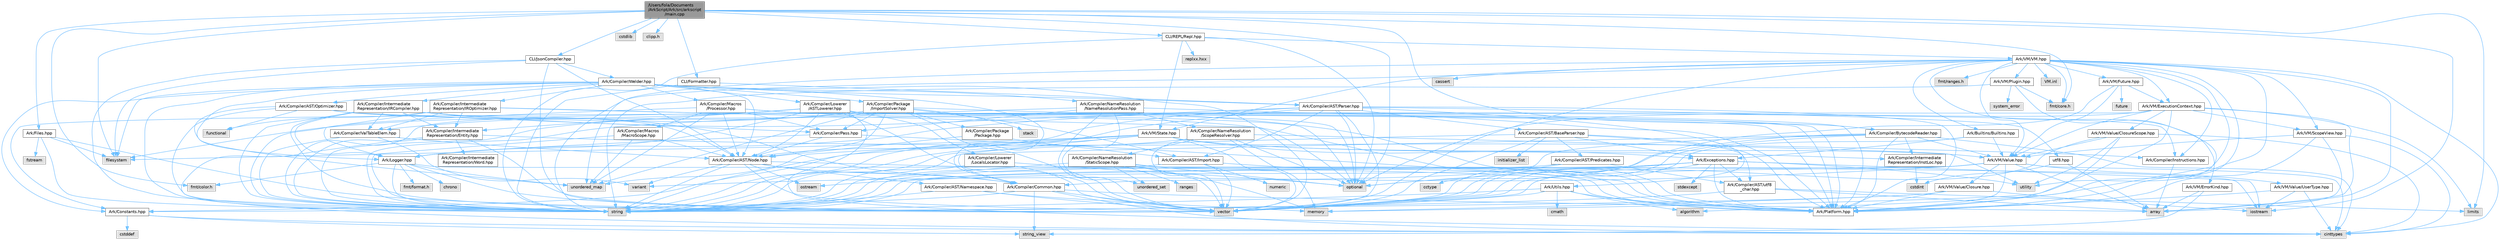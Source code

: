 digraph "/Users/fola/Documents/ArkScript/Ark/src/arkscript/main.cpp"
{
 // INTERACTIVE_SVG=YES
 // LATEX_PDF_SIZE
  bgcolor="transparent";
  edge [fontname=Helvetica,fontsize=10,labelfontname=Helvetica,labelfontsize=10];
  node [fontname=Helvetica,fontsize=10,shape=box,height=0.2,width=0.4];
  Node1 [id="Node000001",label="/Users/fola/Documents\l/ArkScript/Ark/src/arkscript\l/main.cpp",height=0.2,width=0.4,color="gray40", fillcolor="grey60", style="filled", fontcolor="black",tooltip=" "];
  Node1 -> Node2 [id="edge1_Node000001_Node000002",color="steelblue1",style="solid",tooltip=" "];
  Node2 [id="Node000002",label="iostream",height=0.2,width=0.4,color="grey60", fillcolor="#E0E0E0", style="filled",tooltip=" "];
  Node1 -> Node3 [id="edge2_Node000001_Node000003",color="steelblue1",style="solid",tooltip=" "];
  Node3 [id="Node000003",label="optional",height=0.2,width=0.4,color="grey60", fillcolor="#E0E0E0", style="filled",tooltip=" "];
  Node1 -> Node4 [id="edge3_Node000001_Node000004",color="steelblue1",style="solid",tooltip=" "];
  Node4 [id="Node000004",label="filesystem",height=0.2,width=0.4,color="grey60", fillcolor="#E0E0E0", style="filled",tooltip=" "];
  Node1 -> Node5 [id="edge4_Node000001_Node000005",color="steelblue1",style="solid",tooltip=" "];
  Node5 [id="Node000005",label="limits",height=0.2,width=0.4,color="grey60", fillcolor="#E0E0E0", style="filled",tooltip=" "];
  Node1 -> Node6 [id="edge5_Node000001_Node000006",color="steelblue1",style="solid",tooltip=" "];
  Node6 [id="Node000006",label="cstdlib",height=0.2,width=0.4,color="grey60", fillcolor="#E0E0E0", style="filled",tooltip=" "];
  Node1 -> Node7 [id="edge6_Node000001_Node000007",color="steelblue1",style="solid",tooltip=" "];
  Node7 [id="Node000007",label="clipp.h",height=0.2,width=0.4,color="grey60", fillcolor="#E0E0E0", style="filled",tooltip=" "];
  Node1 -> Node8 [id="edge7_Node000001_Node000008",color="steelblue1",style="solid",tooltip=" "];
  Node8 [id="Node000008",label="fmt/core.h",height=0.2,width=0.4,color="grey60", fillcolor="#E0E0E0", style="filled",tooltip=" "];
  Node1 -> Node9 [id="edge8_Node000001_Node000009",color="steelblue1",style="solid",tooltip=" "];
  Node9 [id="Node000009",label="fmt/color.h",height=0.2,width=0.4,color="grey60", fillcolor="#E0E0E0", style="filled",tooltip=" "];
  Node1 -> Node10 [id="edge9_Node000001_Node000010",color="steelblue1",style="solid",tooltip=" "];
  Node10 [id="Node000010",label="Ark/Files.hpp",height=0.2,width=0.4,color="grey40", fillcolor="white", style="filled",URL="$d4/dc0/Files_8hpp.html",tooltip="Lots of utilities about the filesystem."];
  Node10 -> Node11 [id="edge10_Node000010_Node000011",color="steelblue1",style="solid",tooltip=" "];
  Node11 [id="Node000011",label="string",height=0.2,width=0.4,color="grey60", fillcolor="#E0E0E0", style="filled",tooltip=" "];
  Node10 -> Node12 [id="edge11_Node000010_Node000012",color="steelblue1",style="solid",tooltip=" "];
  Node12 [id="Node000012",label="vector",height=0.2,width=0.4,color="grey60", fillcolor="#E0E0E0", style="filled",tooltip=" "];
  Node10 -> Node13 [id="edge12_Node000010_Node000013",color="steelblue1",style="solid",tooltip=" "];
  Node13 [id="Node000013",label="fstream",height=0.2,width=0.4,color="grey60", fillcolor="#E0E0E0", style="filled",tooltip=" "];
  Node10 -> Node4 [id="edge13_Node000010_Node000004",color="steelblue1",style="solid",tooltip=" "];
  Node1 -> Node14 [id="edge14_Node000001_Node000014",color="steelblue1",style="solid",tooltip=" "];
  Node14 [id="Node000014",label="Ark/Compiler/BytecodeReader.hpp",height=0.2,width=0.4,color="grey40", fillcolor="white", style="filled",URL="$d1/d84/BytecodeReader_8hpp.html",tooltip="A bytecode disassembler for ArkScript."];
  Node14 -> Node12 [id="edge15_Node000014_Node000012",color="steelblue1",style="solid",tooltip=" "];
  Node14 -> Node11 [id="edge16_Node000014_Node000011",color="steelblue1",style="solid",tooltip=" "];
  Node14 -> Node15 [id="edge17_Node000014_Node000015",color="steelblue1",style="solid",tooltip=" "];
  Node15 [id="Node000015",label="cinttypes",height=0.2,width=0.4,color="grey60", fillcolor="#E0E0E0", style="filled",tooltip=" "];
  Node14 -> Node3 [id="edge18_Node000014_Node000003",color="steelblue1",style="solid",tooltip=" "];
  Node14 -> Node16 [id="edge19_Node000014_Node000016",color="steelblue1",style="solid",tooltip=" "];
  Node16 [id="Node000016",label="Ark/Platform.hpp",height=0.2,width=0.4,color="grey40", fillcolor="white", style="filled",URL="$d5/d40/Platform_8hpp.html",tooltip="ArkScript configuration macros."];
  Node14 -> Node17 [id="edge20_Node000014_Node000017",color="steelblue1",style="solid",tooltip=" "];
  Node17 [id="Node000017",label="Ark/Compiler/Common.hpp",height=0.2,width=0.4,color="grey40", fillcolor="white", style="filled",URL="$d8/ddd/Common_8hpp.html",tooltip="Common code for the compiler."];
  Node17 -> Node18 [id="edge21_Node000017_Node000018",color="steelblue1",style="solid",tooltip=" "];
  Node18 [id="Node000018",label="array",height=0.2,width=0.4,color="grey60", fillcolor="#E0E0E0", style="filled",tooltip=" "];
  Node17 -> Node19 [id="edge22_Node000017_Node000019",color="steelblue1",style="solid",tooltip=" "];
  Node19 [id="Node000019",label="string_view",height=0.2,width=0.4,color="grey60", fillcolor="#E0E0E0", style="filled",tooltip=" "];
  Node17 -> Node12 [id="edge23_Node000017_Node000012",color="steelblue1",style="solid",tooltip=" "];
  Node17 -> Node15 [id="edge24_Node000017_Node000015",color="steelblue1",style="solid",tooltip=" "];
  Node17 -> Node20 [id="edge25_Node000017_Node000020",color="steelblue1",style="solid",tooltip=" "];
  Node20 [id="Node000020",label="Ark/Constants.hpp",height=0.2,width=0.4,color="grey40", fillcolor="white", style="filled",URL="$d6/de9/Constants_8hpp.html",tooltip="Constants used by ArkScript."];
  Node20 -> Node19 [id="edge26_Node000020_Node000019",color="steelblue1",style="solid",tooltip=" "];
  Node20 -> Node15 [id="edge27_Node000020_Node000015",color="steelblue1",style="solid",tooltip=" "];
  Node20 -> Node21 [id="edge28_Node000020_Node000021",color="steelblue1",style="solid",tooltip=" "];
  Node21 [id="Node000021",label="cstddef",height=0.2,width=0.4,color="grey60", fillcolor="#E0E0E0", style="filled",tooltip=" "];
  Node14 -> Node22 [id="edge29_Node000014_Node000022",color="steelblue1",style="solid",tooltip=" "];
  Node22 [id="Node000022",label="Ark/VM/Value.hpp",height=0.2,width=0.4,color="grey40", fillcolor="white", style="filled",URL="$de/dfd/Value_8hpp.html",tooltip="Default value type handled by the virtual machine."];
  Node22 -> Node12 [id="edge30_Node000022_Node000012",color="steelblue1",style="solid",tooltip=" "];
  Node22 -> Node23 [id="edge31_Node000022_Node000023",color="steelblue1",style="solid",tooltip=" "];
  Node23 [id="Node000023",label="variant",height=0.2,width=0.4,color="grey60", fillcolor="#E0E0E0", style="filled",tooltip=" "];
  Node22 -> Node11 [id="edge32_Node000022_Node000011",color="steelblue1",style="solid",tooltip=" "];
  Node22 -> Node15 [id="edge33_Node000022_Node000015",color="steelblue1",style="solid",tooltip=" "];
  Node22 -> Node18 [id="edge34_Node000022_Node000018",color="steelblue1",style="solid",tooltip=" "];
  Node22 -> Node24 [id="edge35_Node000022_Node000024",color="steelblue1",style="solid",tooltip=" "];
  Node24 [id="Node000024",label="Ark/VM/Value/Closure.hpp",height=0.2,width=0.4,color="grey40", fillcolor="white", style="filled",URL="$dc/dd5/Closure_8hpp.html",tooltip="Subtype of the value type, handling closures."];
  Node24 -> Node25 [id="edge36_Node000024_Node000025",color="steelblue1",style="solid",tooltip=" "];
  Node25 [id="Node000025",label="memory",height=0.2,width=0.4,color="grey60", fillcolor="#E0E0E0", style="filled",tooltip=" "];
  Node24 -> Node2 [id="edge37_Node000024_Node000002",color="steelblue1",style="solid",tooltip=" "];
  Node24 -> Node11 [id="edge38_Node000024_Node000011",color="steelblue1",style="solid",tooltip=" "];
  Node24 -> Node16 [id="edge39_Node000024_Node000016",color="steelblue1",style="solid",tooltip=" "];
  Node22 -> Node26 [id="edge40_Node000022_Node000026",color="steelblue1",style="solid",tooltip=" "];
  Node26 [id="Node000026",label="Ark/VM/Value/UserType.hpp",height=0.2,width=0.4,color="grey40", fillcolor="white", style="filled",URL="$dc/d3d/UserType_8hpp.html",tooltip="Subtype of the value, capable of handling any C++ type."];
  Node26 -> Node2 [id="edge41_Node000026_Node000002",color="steelblue1",style="solid",tooltip=" "];
  Node26 -> Node15 [id="edge42_Node000026_Node000015",color="steelblue1",style="solid",tooltip=" "];
  Node26 -> Node16 [id="edge43_Node000026_Node000016",color="steelblue1",style="solid",tooltip=" "];
  Node22 -> Node16 [id="edge44_Node000022_Node000016",color="steelblue1",style="solid",tooltip=" "];
  Node14 -> Node27 [id="edge45_Node000014_Node000027",color="steelblue1",style="solid",tooltip=" "];
  Node27 [id="Node000027",label="Ark/Compiler/Intermediate\lRepresentation/InstLoc.hpp",height=0.2,width=0.4,color="grey40", fillcolor="white", style="filled",URL="$d5/d3a/InstLoc_8hpp.html",tooltip=" "];
  Node27 -> Node28 [id="edge46_Node000027_Node000028",color="steelblue1",style="solid",tooltip=" "];
  Node28 [id="Node000028",label="cstdint",height=0.2,width=0.4,color="grey60", fillcolor="#E0E0E0", style="filled",tooltip=" "];
  Node1 -> Node29 [id="edge47_Node000001_Node000029",color="steelblue1",style="solid",tooltip=" "];
  Node29 [id="Node000029",label="CLI/JsonCompiler.hpp",height=0.2,width=0.4,color="grey40", fillcolor="white", style="filled",URL="$dc/dfd/JsonCompiler_8hpp.html",tooltip=" "];
  Node29 -> Node12 [id="edge48_Node000029_Node000012",color="steelblue1",style="solid",tooltip=" "];
  Node29 -> Node11 [id="edge49_Node000029_Node000011",color="steelblue1",style="solid",tooltip=" "];
  Node29 -> Node4 [id="edge50_Node000029_Node000004",color="steelblue1",style="solid",tooltip=" "];
  Node29 -> Node30 [id="edge51_Node000029_Node000030",color="steelblue1",style="solid",tooltip=" "];
  Node30 [id="Node000030",label="Ark/Compiler/AST/Node.hpp",height=0.2,width=0.4,color="grey40", fillcolor="white", style="filled",URL="$d7/dc6/Node_8hpp.html",tooltip="AST node used by the parser, optimizer and compiler."];
  Node30 -> Node23 [id="edge52_Node000030_Node000023",color="steelblue1",style="solid",tooltip=" "];
  Node30 -> Node31 [id="edge53_Node000030_Node000031",color="steelblue1",style="solid",tooltip=" "];
  Node31 [id="Node000031",label="ostream",height=0.2,width=0.4,color="grey60", fillcolor="#E0E0E0", style="filled",tooltip=" "];
  Node30 -> Node11 [id="edge54_Node000030_Node000011",color="steelblue1",style="solid",tooltip=" "];
  Node30 -> Node12 [id="edge55_Node000030_Node000012",color="steelblue1",style="solid",tooltip=" "];
  Node30 -> Node32 [id="edge56_Node000030_Node000032",color="steelblue1",style="solid",tooltip=" "];
  Node32 [id="Node000032",label="Ark/Compiler/AST/Namespace.hpp",height=0.2,width=0.4,color="grey40", fillcolor="white", style="filled",URL="$da/d33/Namespace_8hpp.html",tooltip=" "];
  Node32 -> Node11 [id="edge57_Node000032_Node000011",color="steelblue1",style="solid",tooltip=" "];
  Node32 -> Node12 [id="edge58_Node000032_Node000012",color="steelblue1",style="solid",tooltip=" "];
  Node32 -> Node25 [id="edge59_Node000032_Node000025",color="steelblue1",style="solid",tooltip=" "];
  Node30 -> Node17 [id="edge60_Node000030_Node000017",color="steelblue1",style="solid",tooltip=" "];
  Node30 -> Node16 [id="edge61_Node000030_Node000016",color="steelblue1",style="solid",tooltip=" "];
  Node29 -> Node33 [id="edge62_Node000029_Node000033",color="steelblue1",style="solid",tooltip=" "];
  Node33 [id="Node000033",label="Ark/Compiler/Welder.hpp",height=0.2,width=0.4,color="grey40", fillcolor="white", style="filled",URL="$de/d8e/Welder_8hpp.html",tooltip="In charge of welding everything needed to compile code."];
  Node33 -> Node11 [id="edge63_Node000033_Node000011",color="steelblue1",style="solid",tooltip=" "];
  Node33 -> Node12 [id="edge64_Node000033_Node000012",color="steelblue1",style="solid",tooltip=" "];
  Node33 -> Node4 [id="edge65_Node000033_Node000004",color="steelblue1",style="solid",tooltip=" "];
  Node33 -> Node17 [id="edge66_Node000033_Node000017",color="steelblue1",style="solid",tooltip=" "];
  Node33 -> Node30 [id="edge67_Node000033_Node000030",color="steelblue1",style="solid",tooltip=" "];
  Node33 -> Node34 [id="edge68_Node000033_Node000034",color="steelblue1",style="solid",tooltip=" "];
  Node34 [id="Node000034",label="Ark/Compiler/AST/Parser.hpp",height=0.2,width=0.4,color="grey40", fillcolor="white", style="filled",URL="$d7/ddd/Parser_8hpp.html",tooltip="Parse ArkScript code, but do not handle any import declarations."];
  Node34 -> Node35 [id="edge69_Node000034_Node000035",color="steelblue1",style="solid",tooltip=" "];
  Node35 [id="Node000035",label="Ark/Compiler/AST/BaseParser.hpp",height=0.2,width=0.4,color="grey40", fillcolor="white", style="filled",URL="$d3/d70/BaseParser_8hpp.html",tooltip=" "];
  Node35 -> Node11 [id="edge70_Node000035_Node000011",color="steelblue1",style="solid",tooltip=" "];
  Node35 -> Node12 [id="edge71_Node000035_Node000012",color="steelblue1",style="solid",tooltip=" "];
  Node35 -> Node36 [id="edge72_Node000035_Node000036",color="steelblue1",style="solid",tooltip=" "];
  Node36 [id="Node000036",label="initializer_list",height=0.2,width=0.4,color="grey60", fillcolor="#E0E0E0", style="filled",tooltip=" "];
  Node35 -> Node16 [id="edge73_Node000035_Node000016",color="steelblue1",style="solid",tooltip=" "];
  Node35 -> Node37 [id="edge74_Node000035_Node000037",color="steelblue1",style="solid",tooltip=" "];
  Node37 [id="Node000037",label="Ark/Exceptions.hpp",height=0.2,width=0.4,color="grey40", fillcolor="white", style="filled",URL="$d2/de9/Exceptions_8hpp.html",tooltip="ArkScript homemade exceptions."];
  Node37 -> Node11 [id="edge75_Node000037_Node000011",color="steelblue1",style="solid",tooltip=" "];
  Node37 -> Node38 [id="edge76_Node000037_Node000038",color="steelblue1",style="solid",tooltip=" "];
  Node38 [id="Node000038",label="utility",height=0.2,width=0.4,color="grey60", fillcolor="#E0E0E0", style="filled",tooltip=" "];
  Node37 -> Node12 [id="edge77_Node000037_Node000012",color="steelblue1",style="solid",tooltip=" "];
  Node37 -> Node39 [id="edge78_Node000037_Node000039",color="steelblue1",style="solid",tooltip=" "];
  Node39 [id="Node000039",label="stdexcept",height=0.2,width=0.4,color="grey60", fillcolor="#E0E0E0", style="filled",tooltip=" "];
  Node37 -> Node3 [id="edge79_Node000037_Node000003",color="steelblue1",style="solid",tooltip=" "];
  Node37 -> Node31 [id="edge80_Node000037_Node000031",color="steelblue1",style="solid",tooltip=" "];
  Node37 -> Node2 [id="edge81_Node000037_Node000002",color="steelblue1",style="solid",tooltip=" "];
  Node37 -> Node40 [id="edge82_Node000037_Node000040",color="steelblue1",style="solid",tooltip=" "];
  Node40 [id="Node000040",label="Ark/Compiler/AST/utf8\l_char.hpp",height=0.2,width=0.4,color="grey40", fillcolor="white", style="filled",URL="$db/d4e/utf8__char_8hpp.html",tooltip=" "];
  Node40 -> Node18 [id="edge83_Node000040_Node000018",color="steelblue1",style="solid",tooltip=" "];
  Node40 -> Node11 [id="edge84_Node000040_Node000011",color="steelblue1",style="solid",tooltip=" "];
  Node40 -> Node5 [id="edge85_Node000040_Node000005",color="steelblue1",style="solid",tooltip=" "];
  Node37 -> Node16 [id="edge86_Node000037_Node000016",color="steelblue1",style="solid",tooltip=" "];
  Node35 -> Node41 [id="edge87_Node000035_Node000041",color="steelblue1",style="solid",tooltip=" "];
  Node41 [id="Node000041",label="Ark/Compiler/AST/Predicates.hpp",height=0.2,width=0.4,color="grey40", fillcolor="white", style="filled",URL="$dc/d59/Predicates_8hpp.html",tooltip=" "];
  Node41 -> Node11 [id="edge88_Node000041_Node000011",color="steelblue1",style="solid",tooltip=" "];
  Node41 -> Node42 [id="edge89_Node000041_Node000042",color="steelblue1",style="solid",tooltip=" "];
  Node42 [id="Node000042",label="cctype",height=0.2,width=0.4,color="grey60", fillcolor="#E0E0E0", style="filled",tooltip=" "];
  Node41 -> Node40 [id="edge90_Node000041_Node000040",color="steelblue1",style="solid",tooltip=" "];
  Node35 -> Node40 [id="edge91_Node000035_Node000040",color="steelblue1",style="solid",tooltip=" "];
  Node34 -> Node30 [id="edge92_Node000034_Node000030",color="steelblue1",style="solid",tooltip=" "];
  Node34 -> Node43 [id="edge93_Node000034_Node000043",color="steelblue1",style="solid",tooltip=" "];
  Node43 [id="Node000043",label="Ark/Compiler/AST/Import.hpp",height=0.2,width=0.4,color="grey40", fillcolor="white", style="filled",URL="$d4/d32/Import_8hpp.html",tooltip=" "];
  Node43 -> Node12 [id="edge94_Node000043_Node000012",color="steelblue1",style="solid",tooltip=" "];
  Node43 -> Node11 [id="edge95_Node000043_Node000011",color="steelblue1",style="solid",tooltip=" "];
  Node43 -> Node44 [id="edge96_Node000043_Node000044",color="steelblue1",style="solid",tooltip=" "];
  Node44 [id="Node000044",label="numeric",height=0.2,width=0.4,color="grey60", fillcolor="#E0E0E0", style="filled",tooltip=" "];
  Node43 -> Node16 [id="edge97_Node000043_Node000016",color="steelblue1",style="solid",tooltip=" "];
  Node34 -> Node45 [id="edge98_Node000034_Node000045",color="steelblue1",style="solid",tooltip=" "];
  Node45 [id="Node000045",label="Ark/Logger.hpp",height=0.2,width=0.4,color="grey40", fillcolor="white", style="filled",URL="$d9/d11/Logger_8hpp.html",tooltip="Internal logger."];
  Node45 -> Node2 [id="edge99_Node000045_Node000002",color="steelblue1",style="solid",tooltip=" "];
  Node45 -> Node46 [id="edge100_Node000045_Node000046",color="steelblue1",style="solid",tooltip=" "];
  Node46 [id="Node000046",label="fmt/format.h",height=0.2,width=0.4,color="grey60", fillcolor="#E0E0E0", style="filled",tooltip=" "];
  Node45 -> Node11 [id="edge101_Node000045_Node000011",color="steelblue1",style="solid",tooltip=" "];
  Node45 -> Node47 [id="edge102_Node000045_Node000047",color="steelblue1",style="solid",tooltip=" "];
  Node47 [id="Node000047",label="chrono",height=0.2,width=0.4,color="grey60", fillcolor="#E0E0E0", style="filled",tooltip=" "];
  Node45 -> Node12 [id="edge103_Node000045_Node000012",color="steelblue1",style="solid",tooltip=" "];
  Node45 -> Node48 [id="edge104_Node000045_Node000048",color="steelblue1",style="solid",tooltip=" "];
  Node48 [id="Node000048",label="unordered_map",height=0.2,width=0.4,color="grey60", fillcolor="#E0E0E0", style="filled",tooltip=" "];
  Node45 -> Node9 [id="edge105_Node000045_Node000009",color="steelblue1",style="solid",tooltip=" "];
  Node34 -> Node49 [id="edge106_Node000034_Node000049",color="steelblue1",style="solid",tooltip=" "];
  Node49 [id="Node000049",label="Ark/Utils.hpp",height=0.2,width=0.4,color="grey40", fillcolor="white", style="filled",URL="$d4/dcb/Ark_2Utils_8hpp.html",tooltip="Lots of utilities about string, filesystem and more."];
  Node49 -> Node16 [id="edge107_Node000049_Node000016",color="steelblue1",style="solid",tooltip=" "];
  Node49 -> Node50 [id="edge108_Node000049_Node000050",color="steelblue1",style="solid",tooltip=" "];
  Node50 [id="Node000050",label="algorithm",height=0.2,width=0.4,color="grey60", fillcolor="#E0E0E0", style="filled",tooltip=" "];
  Node49 -> Node11 [id="edge109_Node000049_Node000011",color="steelblue1",style="solid",tooltip=" "];
  Node49 -> Node12 [id="edge110_Node000049_Node000012",color="steelblue1",style="solid",tooltip=" "];
  Node49 -> Node51 [id="edge111_Node000049_Node000051",color="steelblue1",style="solid",tooltip=" "];
  Node51 [id="Node000051",label="cmath",height=0.2,width=0.4,color="grey60", fillcolor="#E0E0E0", style="filled",tooltip=" "];
  Node34 -> Node16 [id="edge112_Node000034_Node000016",color="steelblue1",style="solid",tooltip=" "];
  Node34 -> Node11 [id="edge113_Node000034_Node000011",color="steelblue1",style="solid",tooltip=" "];
  Node34 -> Node3 [id="edge114_Node000034_Node000003",color="steelblue1",style="solid",tooltip=" "];
  Node34 -> Node12 [id="edge115_Node000034_Node000012",color="steelblue1",style="solid",tooltip=" "];
  Node34 -> Node52 [id="edge116_Node000034_Node000052",color="steelblue1",style="solid",tooltip=" "];
  Node52 [id="Node000052",label="utf8.hpp",height=0.2,width=0.4,color="grey40", fillcolor="white", style="filled",URL="$d1/d85/utf8_8hpp.html",tooltip=" "];
  Node52 -> Node18 [id="edge117_Node000052_Node000018",color="steelblue1",style="solid",tooltip=" "];
  Node52 -> Node28 [id="edge118_Node000052_Node000028",color="steelblue1",style="solid",tooltip=" "];
  Node33 -> Node53 [id="edge119_Node000033_Node000053",color="steelblue1",style="solid",tooltip=" "];
  Node53 [id="Node000053",label="Ark/Compiler/Lowerer\l/ASTLowerer.hpp",height=0.2,width=0.4,color="grey40", fillcolor="white", style="filled",URL="$db/d08/ASTLowerer_8hpp.html",tooltip=" "];
  Node53 -> Node12 [id="edge120_Node000053_Node000012",color="steelblue1",style="solid",tooltip=" "];
  Node53 -> Node11 [id="edge121_Node000053_Node000011",color="steelblue1",style="solid",tooltip=" "];
  Node53 -> Node15 [id="edge122_Node000053_Node000015",color="steelblue1",style="solid",tooltip=" "];
  Node53 -> Node3 [id="edge123_Node000053_Node000003",color="steelblue1",style="solid",tooltip=" "];
  Node53 -> Node16 [id="edge124_Node000053_Node000016",color="steelblue1",style="solid",tooltip=" "];
  Node53 -> Node45 [id="edge125_Node000053_Node000045",color="steelblue1",style="solid",tooltip=" "];
  Node53 -> Node54 [id="edge126_Node000053_Node000054",color="steelblue1",style="solid",tooltip=" "];
  Node54 [id="Node000054",label="Ark/Compiler/Instructions.hpp",height=0.2,width=0.4,color="grey40", fillcolor="white", style="filled",URL="$d8/daa/Instructions_8hpp.html",tooltip="The different instructions used by the compiler and virtual machine."];
  Node54 -> Node18 [id="edge127_Node000054_Node000018",color="steelblue1",style="solid",tooltip=" "];
  Node53 -> Node55 [id="edge128_Node000053_Node000055",color="steelblue1",style="solid",tooltip=" "];
  Node55 [id="Node000055",label="Ark/Compiler/Intermediate\lRepresentation/Entity.hpp",height=0.2,width=0.4,color="grey40", fillcolor="white", style="filled",URL="$de/da6/Entity_8hpp.html",tooltip="An entity in the IR is a bundle of information."];
  Node55 -> Node15 [id="edge129_Node000055_Node000015",color="steelblue1",style="solid",tooltip=" "];
  Node55 -> Node12 [id="edge130_Node000055_Node000012",color="steelblue1",style="solid",tooltip=" "];
  Node55 -> Node11 [id="edge131_Node000055_Node000011",color="steelblue1",style="solid",tooltip=" "];
  Node55 -> Node56 [id="edge132_Node000055_Node000056",color="steelblue1",style="solid",tooltip=" "];
  Node56 [id="Node000056",label="Ark/Compiler/Intermediate\lRepresentation/Word.hpp",height=0.2,width=0.4,color="grey40", fillcolor="white", style="filled",URL="$db/d53/Word_8hpp.html",tooltip="Describe an instruction and its immediate argument."];
  Node55 -> Node54 [id="edge133_Node000055_Node000054",color="steelblue1",style="solid",tooltip=" "];
  Node53 -> Node30 [id="edge134_Node000053_Node000030",color="steelblue1",style="solid",tooltip=" "];
  Node53 -> Node57 [id="edge135_Node000053_Node000057",color="steelblue1",style="solid",tooltip=" "];
  Node57 [id="Node000057",label="Ark/Compiler/ValTableElem.hpp",height=0.2,width=0.4,color="grey40", fillcolor="white", style="filled",URL="$dd/de7/ValTableElem_8hpp.html",tooltip="The basic value type handled by the compiler."];
  Node57 -> Node23 [id="edge136_Node000057_Node000023",color="steelblue1",style="solid",tooltip=" "];
  Node57 -> Node11 [id="edge137_Node000057_Node000011",color="steelblue1",style="solid",tooltip=" "];
  Node57 -> Node30 [id="edge138_Node000057_Node000030",color="steelblue1",style="solid",tooltip=" "];
  Node53 -> Node58 [id="edge139_Node000053_Node000058",color="steelblue1",style="solid",tooltip=" "];
  Node58 [id="Node000058",label="Ark/Compiler/Lowerer\l/LocalsLocator.hpp",height=0.2,width=0.4,color="grey40", fillcolor="white", style="filled",URL="$df/dd6/LocalsLocator_8hpp.html",tooltip="Track locals at compile."];
  Node58 -> Node12 [id="edge140_Node000058_Node000012",color="steelblue1",style="solid",tooltip=" "];
  Node58 -> Node11 [id="edge141_Node000058_Node000011",color="steelblue1",style="solid",tooltip=" "];
  Node58 -> Node3 [id="edge142_Node000058_Node000003",color="steelblue1",style="solid",tooltip=" "];
  Node33 -> Node59 [id="edge143_Node000033_Node000059",color="steelblue1",style="solid",tooltip=" "];
  Node59 [id="Node000059",label="Ark/Compiler/Intermediate\lRepresentation/IROptimizer.hpp",height=0.2,width=0.4,color="grey40", fillcolor="white", style="filled",URL="$d0/de2/IROptimizer_8hpp.html",tooltip="Optimize IR based on IR entity grouped by 2 (or more)"];
  Node59 -> Node16 [id="edge144_Node000059_Node000016",color="steelblue1",style="solid",tooltip=" "];
  Node59 -> Node45 [id="edge145_Node000059_Node000045",color="steelblue1",style="solid",tooltip=" "];
  Node59 -> Node57 [id="edge146_Node000059_Node000057",color="steelblue1",style="solid",tooltip=" "];
  Node59 -> Node55 [id="edge147_Node000059_Node000055",color="steelblue1",style="solid",tooltip=" "];
  Node59 -> Node3 [id="edge148_Node000059_Node000003",color="steelblue1",style="solid",tooltip=" "];
  Node59 -> Node60 [id="edge149_Node000059_Node000060",color="steelblue1",style="solid",tooltip=" "];
  Node60 [id="Node000060",label="functional",height=0.2,width=0.4,color="grey60", fillcolor="#E0E0E0", style="filled",tooltip=" "];
  Node33 -> Node61 [id="edge150_Node000033_Node000061",color="steelblue1",style="solid",tooltip=" "];
  Node61 [id="Node000061",label="Ark/Compiler/Intermediate\lRepresentation/IRCompiler.hpp",height=0.2,width=0.4,color="grey40", fillcolor="white", style="filled",URL="$df/d86/IRCompiler_8hpp.html",tooltip="Compile the intermediate representation to bytecode."];
  Node61 -> Node12 [id="edge151_Node000061_Node000012",color="steelblue1",style="solid",tooltip=" "];
  Node61 -> Node11 [id="edge152_Node000061_Node000011",color="steelblue1",style="solid",tooltip=" "];
  Node61 -> Node16 [id="edge153_Node000061_Node000016",color="steelblue1",style="solid",tooltip=" "];
  Node61 -> Node45 [id="edge154_Node000061_Node000045",color="steelblue1",style="solid",tooltip=" "];
  Node61 -> Node17 [id="edge155_Node000061_Node000017",color="steelblue1",style="solid",tooltip=" "];
  Node61 -> Node57 [id="edge156_Node000061_Node000057",color="steelblue1",style="solid",tooltip=" "];
  Node61 -> Node55 [id="edge157_Node000061_Node000055",color="steelblue1",style="solid",tooltip=" "];
  Node33 -> Node20 [id="edge158_Node000033_Node000020",color="steelblue1",style="solid",tooltip=" "];
  Node33 -> Node45 [id="edge159_Node000033_Node000045",color="steelblue1",style="solid",tooltip=" "];
  Node33 -> Node62 [id="edge160_Node000033_Node000062",color="steelblue1",style="solid",tooltip=" "];
  Node62 [id="Node000062",label="Ark/Compiler/Package\l/ImportSolver.hpp",height=0.2,width=0.4,color="grey40", fillcolor="white", style="filled",URL="$d1/db0/ImportSolver_8hpp.html",tooltip="Handle imports, resolve them with modules and everything."];
  Node62 -> Node63 [id="edge161_Node000062_Node000063",color="steelblue1",style="solid",tooltip=" "];
  Node63 [id="Node000063",label="stack",height=0.2,width=0.4,color="grey60", fillcolor="#E0E0E0", style="filled",tooltip=" "];
  Node62 -> Node12 [id="edge162_Node000062_Node000012",color="steelblue1",style="solid",tooltip=" "];
  Node62 -> Node11 [id="edge163_Node000062_Node000011",color="steelblue1",style="solid",tooltip=" "];
  Node62 -> Node4 [id="edge164_Node000062_Node000004",color="steelblue1",style="solid",tooltip=" "];
  Node62 -> Node48 [id="edge165_Node000062_Node000048",color="steelblue1",style="solid",tooltip=" "];
  Node62 -> Node16 [id="edge166_Node000062_Node000016",color="steelblue1",style="solid",tooltip=" "];
  Node62 -> Node64 [id="edge167_Node000062_Node000064",color="steelblue1",style="solid",tooltip=" "];
  Node64 [id="Node000064",label="Ark/Compiler/Pass.hpp",height=0.2,width=0.4,color="grey40", fillcolor="white", style="filled",URL="$df/d5f/Pass_8hpp.html",tooltip="Interface for a compiler pass (take in an AST, output an AST)"];
  Node64 -> Node16 [id="edge168_Node000064_Node000016",color="steelblue1",style="solid",tooltip=" "];
  Node64 -> Node30 [id="edge169_Node000064_Node000030",color="steelblue1",style="solid",tooltip=" "];
  Node64 -> Node45 [id="edge170_Node000064_Node000045",color="steelblue1",style="solid",tooltip=" "];
  Node62 -> Node30 [id="edge171_Node000062_Node000030",color="steelblue1",style="solid",tooltip=" "];
  Node62 -> Node43 [id="edge172_Node000062_Node000043",color="steelblue1",style="solid",tooltip=" "];
  Node62 -> Node65 [id="edge173_Node000062_Node000065",color="steelblue1",style="solid",tooltip=" "];
  Node65 [id="Node000065",label="Ark/Compiler/Package\l/Package.hpp",height=0.2,width=0.4,color="grey40", fillcolor="white", style="filled",URL="$d8/d80/Package_8hpp.html",tooltip=" "];
  Node65 -> Node30 [id="edge174_Node000065_Node000030",color="steelblue1",style="solid",tooltip=" "];
  Node65 -> Node43 [id="edge175_Node000065_Node000043",color="steelblue1",style="solid",tooltip=" "];
  Node33 -> Node66 [id="edge176_Node000033_Node000066",color="steelblue1",style="solid",tooltip=" "];
  Node66 [id="Node000066",label="Ark/Compiler/Macros\l/Processor.hpp",height=0.2,width=0.4,color="grey40", fillcolor="white", style="filled",URL="$de/db1/Processor_8hpp.html",tooltip="Handles the macros and their expansion in ArkScript source code."];
  Node66 -> Node16 [id="edge177_Node000066_Node000016",color="steelblue1",style="solid",tooltip=" "];
  Node66 -> Node30 [id="edge178_Node000066_Node000030",color="steelblue1",style="solid",tooltip=" "];
  Node66 -> Node67 [id="edge179_Node000066_Node000067",color="steelblue1",style="solid",tooltip=" "];
  Node67 [id="Node000067",label="Ark/Compiler/Macros\l/MacroScope.hpp",height=0.2,width=0.4,color="grey40", fillcolor="white", style="filled",URL="$d7/dfb/MacroScope_8hpp.html",tooltip="Defines tools to handle macro definitions."];
  Node67 -> Node30 [id="edge180_Node000067_Node000030",color="steelblue1",style="solid",tooltip=" "];
  Node67 -> Node48 [id="edge181_Node000067_Node000048",color="steelblue1",style="solid",tooltip=" "];
  Node67 -> Node11 [id="edge182_Node000067_Node000011",color="steelblue1",style="solid",tooltip=" "];
  Node66 -> Node64 [id="edge183_Node000066_Node000064",color="steelblue1",style="solid",tooltip=" "];
  Node66 -> Node48 [id="edge184_Node000066_Node000048",color="steelblue1",style="solid",tooltip=" "];
  Node66 -> Node3 [id="edge185_Node000066_Node000003",color="steelblue1",style="solid",tooltip=" "];
  Node66 -> Node11 [id="edge186_Node000066_Node000011",color="steelblue1",style="solid",tooltip=" "];
  Node33 -> Node68 [id="edge187_Node000033_Node000068",color="steelblue1",style="solid",tooltip=" "];
  Node68 [id="Node000068",label="Ark/Compiler/AST/Optimizer.hpp",height=0.2,width=0.4,color="grey40", fillcolor="white", style="filled",URL="$db/d93/Optimizer_8hpp.html",tooltip="Optimizes a given ArkScript AST."];
  Node68 -> Node60 [id="edge188_Node000068_Node000060",color="steelblue1",style="solid",tooltip=" "];
  Node68 -> Node48 [id="edge189_Node000068_Node000048",color="steelblue1",style="solid",tooltip=" "];
  Node68 -> Node11 [id="edge190_Node000068_Node000011",color="steelblue1",style="solid",tooltip=" "];
  Node68 -> Node16 [id="edge191_Node000068_Node000016",color="steelblue1",style="solid",tooltip=" "];
  Node68 -> Node64 [id="edge192_Node000068_Node000064",color="steelblue1",style="solid",tooltip=" "];
  Node68 -> Node30 [id="edge193_Node000068_Node000030",color="steelblue1",style="solid",tooltip=" "];
  Node33 -> Node69 [id="edge194_Node000033_Node000069",color="steelblue1",style="solid",tooltip=" "];
  Node69 [id="Node000069",label="Ark/Compiler/NameResolution\l/NameResolutionPass.hpp",height=0.2,width=0.4,color="grey40", fillcolor="white", style="filled",URL="$d4/de8/NameResolutionPass_8hpp.html",tooltip="Resolves names and fully qualify them in the AST (prefixing them with the package they are from)"];
  Node69 -> Node12 [id="edge195_Node000069_Node000012",color="steelblue1",style="solid",tooltip=" "];
  Node69 -> Node11 [id="edge196_Node000069_Node000011",color="steelblue1",style="solid",tooltip=" "];
  Node69 -> Node70 [id="edge197_Node000069_Node000070",color="steelblue1",style="solid",tooltip=" "];
  Node70 [id="Node000070",label="unordered_set",height=0.2,width=0.4,color="grey60", fillcolor="#E0E0E0", style="filled",tooltip=" "];
  Node69 -> Node16 [id="edge198_Node000069_Node000016",color="steelblue1",style="solid",tooltip=" "];
  Node69 -> Node64 [id="edge199_Node000069_Node000064",color="steelblue1",style="solid",tooltip=" "];
  Node69 -> Node71 [id="edge200_Node000069_Node000071",color="steelblue1",style="solid",tooltip=" "];
  Node71 [id="Node000071",label="Ark/Compiler/NameResolution\l/ScopeResolver.hpp",height=0.2,width=0.4,color="grey40", fillcolor="white", style="filled",URL="$db/d5b/ScopeResolver_8hpp.html",tooltip="Handle scope resolution at compile time."];
  Node71 -> Node11 [id="edge201_Node000071_Node000011",color="steelblue1",style="solid",tooltip=" "];
  Node71 -> Node3 [id="edge202_Node000071_Node000003",color="steelblue1",style="solid",tooltip=" "];
  Node71 -> Node25 [id="edge203_Node000071_Node000025",color="steelblue1",style="solid",tooltip=" "];
  Node71 -> Node12 [id="edge204_Node000071_Node000012",color="steelblue1",style="solid",tooltip=" "];
  Node71 -> Node38 [id="edge205_Node000071_Node000038",color="steelblue1",style="solid",tooltip=" "];
  Node71 -> Node72 [id="edge206_Node000071_Node000072",color="steelblue1",style="solid",tooltip=" "];
  Node72 [id="Node000072",label="Ark/Compiler/NameResolution\l/StaticScope.hpp",height=0.2,width=0.4,color="grey40", fillcolor="white", style="filled",URL="$df/db8/StaticScope_8hpp.html",tooltip="Static scopes (for functions, loops) and namespace scopes (for packages) definitions,..."];
  Node72 -> Node11 [id="edge207_Node000072_Node000011",color="steelblue1",style="solid",tooltip=" "];
  Node72 -> Node3 [id="edge208_Node000072_Node000003",color="steelblue1",style="solid",tooltip=" "];
  Node72 -> Node25 [id="edge209_Node000072_Node000025",color="steelblue1",style="solid",tooltip=" "];
  Node72 -> Node12 [id="edge210_Node000072_Node000012",color="steelblue1",style="solid",tooltip=" "];
  Node72 -> Node73 [id="edge211_Node000072_Node000073",color="steelblue1",style="solid",tooltip=" "];
  Node73 [id="Node000073",label="ranges",height=0.2,width=0.4,color="grey60", fillcolor="#E0E0E0", style="filled",tooltip=" "];
  Node72 -> Node70 [id="edge212_Node000072_Node000070",color="steelblue1",style="solid",tooltip=" "];
  Node72 -> Node16 [id="edge213_Node000072_Node000016",color="steelblue1",style="solid",tooltip=" "];
  Node1 -> Node74 [id="edge214_Node000001_Node000074",color="steelblue1",style="solid",tooltip=" "];
  Node74 [id="Node000074",label="CLI/REPL/Repl.hpp",height=0.2,width=0.4,color="grey40", fillcolor="white", style="filled",URL="$d5/da5/Repl_8hpp.html",tooltip="ArkScript REPL - Read Eval Print Loop."];
  Node74 -> Node11 [id="edge215_Node000074_Node000011",color="steelblue1",style="solid",tooltip=" "];
  Node74 -> Node3 [id="edge216_Node000074_Node000003",color="steelblue1",style="solid",tooltip=" "];
  Node74 -> Node75 [id="edge217_Node000074_Node000075",color="steelblue1",style="solid",tooltip=" "];
  Node75 [id="Node000075",label="Ark/VM/VM.hpp",height=0.2,width=0.4,color="grey40", fillcolor="white", style="filled",URL="$d1/d91/VM_8hpp.html",tooltip="The ArkScript virtual machine."];
  Node75 -> Node18 [id="edge218_Node000075_Node000018",color="steelblue1",style="solid",tooltip=" "];
  Node75 -> Node12 [id="edge219_Node000075_Node000012",color="steelblue1",style="solid",tooltip=" "];
  Node75 -> Node11 [id="edge220_Node000075_Node000011",color="steelblue1",style="solid",tooltip=" "];
  Node75 -> Node76 [id="edge221_Node000075_Node000076",color="steelblue1",style="solid",tooltip=" "];
  Node76 [id="Node000076",label="cassert",height=0.2,width=0.4,color="grey60", fillcolor="#E0E0E0", style="filled",tooltip=" "];
  Node75 -> Node38 [id="edge222_Node000075_Node000038",color="steelblue1",style="solid",tooltip=" "];
  Node75 -> Node15 [id="edge223_Node000075_Node000015",color="steelblue1",style="solid",tooltip=" "];
  Node75 -> Node48 [id="edge224_Node000075_Node000048",color="steelblue1",style="solid",tooltip=" "];
  Node75 -> Node50 [id="edge225_Node000075_Node000050",color="steelblue1",style="solid",tooltip=" "];
  Node75 -> Node8 [id="edge226_Node000075_Node000008",color="steelblue1",style="solid",tooltip=" "];
  Node75 -> Node77 [id="edge227_Node000075_Node000077",color="steelblue1",style="solid",tooltip=" "];
  Node77 [id="Node000077",label="fmt/ranges.h",height=0.2,width=0.4,color="grey60", fillcolor="#E0E0E0", style="filled",tooltip=" "];
  Node75 -> Node54 [id="edge228_Node000075_Node000054",color="steelblue1",style="solid",tooltip=" "];
  Node75 -> Node22 [id="edge229_Node000075_Node000022",color="steelblue1",style="solid",tooltip=" "];
  Node75 -> Node78 [id="edge230_Node000075_Node000078",color="steelblue1",style="solid",tooltip=" "];
  Node78 [id="Node000078",label="Ark/VM/State.hpp",height=0.2,width=0.4,color="grey40", fillcolor="white", style="filled",URL="$d0/db5/State_8hpp.html",tooltip="State used by the virtual machine: it loads the bytecode, can compile it if needed,..."];
  Node78 -> Node11 [id="edge231_Node000078_Node000011",color="steelblue1",style="solid",tooltip=" "];
  Node78 -> Node12 [id="edge232_Node000078_Node000012",color="steelblue1",style="solid",tooltip=" "];
  Node78 -> Node48 [id="edge233_Node000078_Node000048",color="steelblue1",style="solid",tooltip=" "];
  Node78 -> Node4 [id="edge234_Node000078_Node000004",color="steelblue1",style="solid",tooltip=" "];
  Node78 -> Node20 [id="edge235_Node000078_Node000020",color="steelblue1",style="solid",tooltip=" "];
  Node78 -> Node22 [id="edge236_Node000078_Node000022",color="steelblue1",style="solid",tooltip=" "];
  Node78 -> Node17 [id="edge237_Node000078_Node000017",color="steelblue1",style="solid",tooltip=" "];
  Node78 -> Node37 [id="edge238_Node000078_Node000037",color="steelblue1",style="solid",tooltip=" "];
  Node78 -> Node27 [id="edge239_Node000078_Node000027",color="steelblue1",style="solid",tooltip=" "];
  Node75 -> Node79 [id="edge240_Node000075_Node000079",color="steelblue1",style="solid",tooltip=" "];
  Node79 [id="Node000079",label="Ark/VM/ScopeView.hpp",height=0.2,width=0.4,color="grey40", fillcolor="white", style="filled",URL="$d8/d45/ScopeView_8hpp.html",tooltip=" "];
  Node79 -> Node18 [id="edge241_Node000079_Node000018",color="steelblue1",style="solid",tooltip=" "];
  Node79 -> Node15 [id="edge242_Node000079_Node000015",color="steelblue1",style="solid",tooltip=" "];
  Node79 -> Node16 [id="edge243_Node000079_Node000016",color="steelblue1",style="solid",tooltip=" "];
  Node79 -> Node22 [id="edge244_Node000079_Node000022",color="steelblue1",style="solid",tooltip=" "];
  Node75 -> Node80 [id="edge245_Node000075_Node000080",color="steelblue1",style="solid",tooltip=" "];
  Node80 [id="Node000080",label="Ark/VM/ErrorKind.hpp",height=0.2,width=0.4,color="grey40", fillcolor="white", style="filled",URL="$de/df9/ErrorKind_8hpp.html",tooltip=" "];
  Node80 -> Node18 [id="edge246_Node000080_Node000018",color="steelblue1",style="solid",tooltip=" "];
  Node80 -> Node19 [id="edge247_Node000080_Node000019",color="steelblue1",style="solid",tooltip=" "];
  Node75 -> Node81 [id="edge248_Node000075_Node000081",color="steelblue1",style="solid",tooltip=" "];
  Node81 [id="Node000081",label="Ark/VM/ExecutionContext.hpp",height=0.2,width=0.4,color="grey40", fillcolor="white", style="filled",URL="$db/df6/ExecutionContext_8hpp.html",tooltip="Keeping track of the internal data needed by the VM."];
  Node81 -> Node18 [id="edge249_Node000081_Node000018",color="steelblue1",style="solid",tooltip=" "];
  Node81 -> Node5 [id="edge250_Node000081_Node000005",color="steelblue1",style="solid",tooltip=" "];
  Node81 -> Node25 [id="edge251_Node000081_Node000025",color="steelblue1",style="solid",tooltip=" "];
  Node81 -> Node3 [id="edge252_Node000081_Node000003",color="steelblue1",style="solid",tooltip=" "];
  Node81 -> Node20 [id="edge253_Node000081_Node000020",color="steelblue1",style="solid",tooltip=" "];
  Node81 -> Node22 [id="edge254_Node000081_Node000022",color="steelblue1",style="solid",tooltip=" "];
  Node81 -> Node79 [id="edge255_Node000081_Node000079",color="steelblue1",style="solid",tooltip=" "];
  Node81 -> Node82 [id="edge256_Node000081_Node000082",color="steelblue1",style="solid",tooltip=" "];
  Node82 [id="Node000082",label="Ark/VM/Value/ClosureScope.hpp",height=0.2,width=0.4,color="grey40", fillcolor="white", style="filled",URL="$d1/d71/ClosureScope_8hpp.html",tooltip="Subtype of the value type, handling closures."];
  Node82 -> Node12 [id="edge257_Node000082_Node000012",color="steelblue1",style="solid",tooltip=" "];
  Node82 -> Node38 [id="edge258_Node000082_Node000038",color="steelblue1",style="solid",tooltip=" "];
  Node82 -> Node15 [id="edge259_Node000082_Node000015",color="steelblue1",style="solid",tooltip=" "];
  Node82 -> Node16 [id="edge260_Node000082_Node000016",color="steelblue1",style="solid",tooltip=" "];
  Node82 -> Node22 [id="edge261_Node000082_Node000022",color="steelblue1",style="solid",tooltip=" "];
  Node75 -> Node83 [id="edge262_Node000075_Node000083",color="steelblue1",style="solid",tooltip=" "];
  Node83 [id="Node000083",label="Ark/Builtins/Builtins.hpp",height=0.2,width=0.4,color="grey40", fillcolor="white", style="filled",URL="$da/d84/Builtins_8hpp.html",tooltip="Host the declaration of all the ArkScript builtins."];
  Node83 -> Node12 [id="edge263_Node000083_Node000012",color="steelblue1",style="solid",tooltip=" "];
  Node83 -> Node22 [id="edge264_Node000083_Node000022",color="steelblue1",style="solid",tooltip=" "];
  Node83 -> Node37 [id="edge265_Node000083_Node000037",color="steelblue1",style="solid",tooltip=" "];
  Node75 -> Node16 [id="edge266_Node000075_Node000016",color="steelblue1",style="solid",tooltip=" "];
  Node75 -> Node84 [id="edge267_Node000075_Node000084",color="steelblue1",style="solid",tooltip=" "];
  Node84 [id="Node000084",label="Ark/VM/Plugin.hpp",height=0.2,width=0.4,color="grey40", fillcolor="white", style="filled",URL="$db/d0e/Plugin_8hpp.html",tooltip="Loads .dll/.so/.dynlib files."];
  Node84 -> Node16 [id="edge268_Node000084_Node000016",color="steelblue1",style="solid",tooltip=" "];
  Node84 -> Node11 [id="edge269_Node000084_Node000011",color="steelblue1",style="solid",tooltip=" "];
  Node84 -> Node85 [id="edge270_Node000084_Node000085",color="steelblue1",style="solid",tooltip=" "];
  Node85 [id="Node000085",label="system_error",height=0.2,width=0.4,color="grey60", fillcolor="#E0E0E0", style="filled",tooltip=" "];
  Node84 -> Node8 [id="edge271_Node000084_Node000008",color="steelblue1",style="solid",tooltip=" "];
  Node75 -> Node86 [id="edge272_Node000075_Node000086",color="steelblue1",style="solid",tooltip=" "];
  Node86 [id="Node000086",label="Ark/VM/Future.hpp",height=0.2,width=0.4,color="grey40", fillcolor="white", style="filled",URL="$d0/dda/Future_8hpp.html",tooltip="Internal object to resolve asynchronously a function call in ArkScript."];
  Node86 -> Node87 [id="edge273_Node000086_Node000087",color="steelblue1",style="solid",tooltip=" "];
  Node87 [id="Node000087",label="future",height=0.2,width=0.4,color="grey60", fillcolor="#E0E0E0", style="filled",tooltip=" "];
  Node86 -> Node12 [id="edge274_Node000086_Node000012",color="steelblue1",style="solid",tooltip=" "];
  Node86 -> Node22 [id="edge275_Node000086_Node000022",color="steelblue1",style="solid",tooltip=" "];
  Node86 -> Node81 [id="edge276_Node000086_Node000081",color="steelblue1",style="solid",tooltip=" "];
  Node75 -> Node88 [id="edge277_Node000075_Node000088",color="steelblue1",style="solid",tooltip=" "];
  Node88 [id="Node000088",label="VM.inl",height=0.2,width=0.4,color="grey60", fillcolor="#E0E0E0", style="filled",tooltip=" "];
  Node74 -> Node78 [id="edge278_Node000074_Node000078",color="steelblue1",style="solid",tooltip=" "];
  Node74 -> Node89 [id="edge279_Node000074_Node000089",color="steelblue1",style="solid",tooltip=" "];
  Node89 [id="Node000089",label="replxx.hxx",height=0.2,width=0.4,color="grey60", fillcolor="#E0E0E0", style="filled",tooltip=" "];
  Node1 -> Node90 [id="edge280_Node000001_Node000090",color="steelblue1",style="solid",tooltip=" "];
  Node90 [id="Node000090",label="CLI/Formatter.hpp",height=0.2,width=0.4,color="grey40", fillcolor="white", style="filled",URL="$d9/d2e/Formatter_8hpp.html",tooltip=" "];
  Node90 -> Node11 [id="edge281_Node000090_Node000011",color="steelblue1",style="solid",tooltip=" "];
  Node90 -> Node34 [id="edge282_Node000090_Node000034",color="steelblue1",style="solid",tooltip=" "];
}
